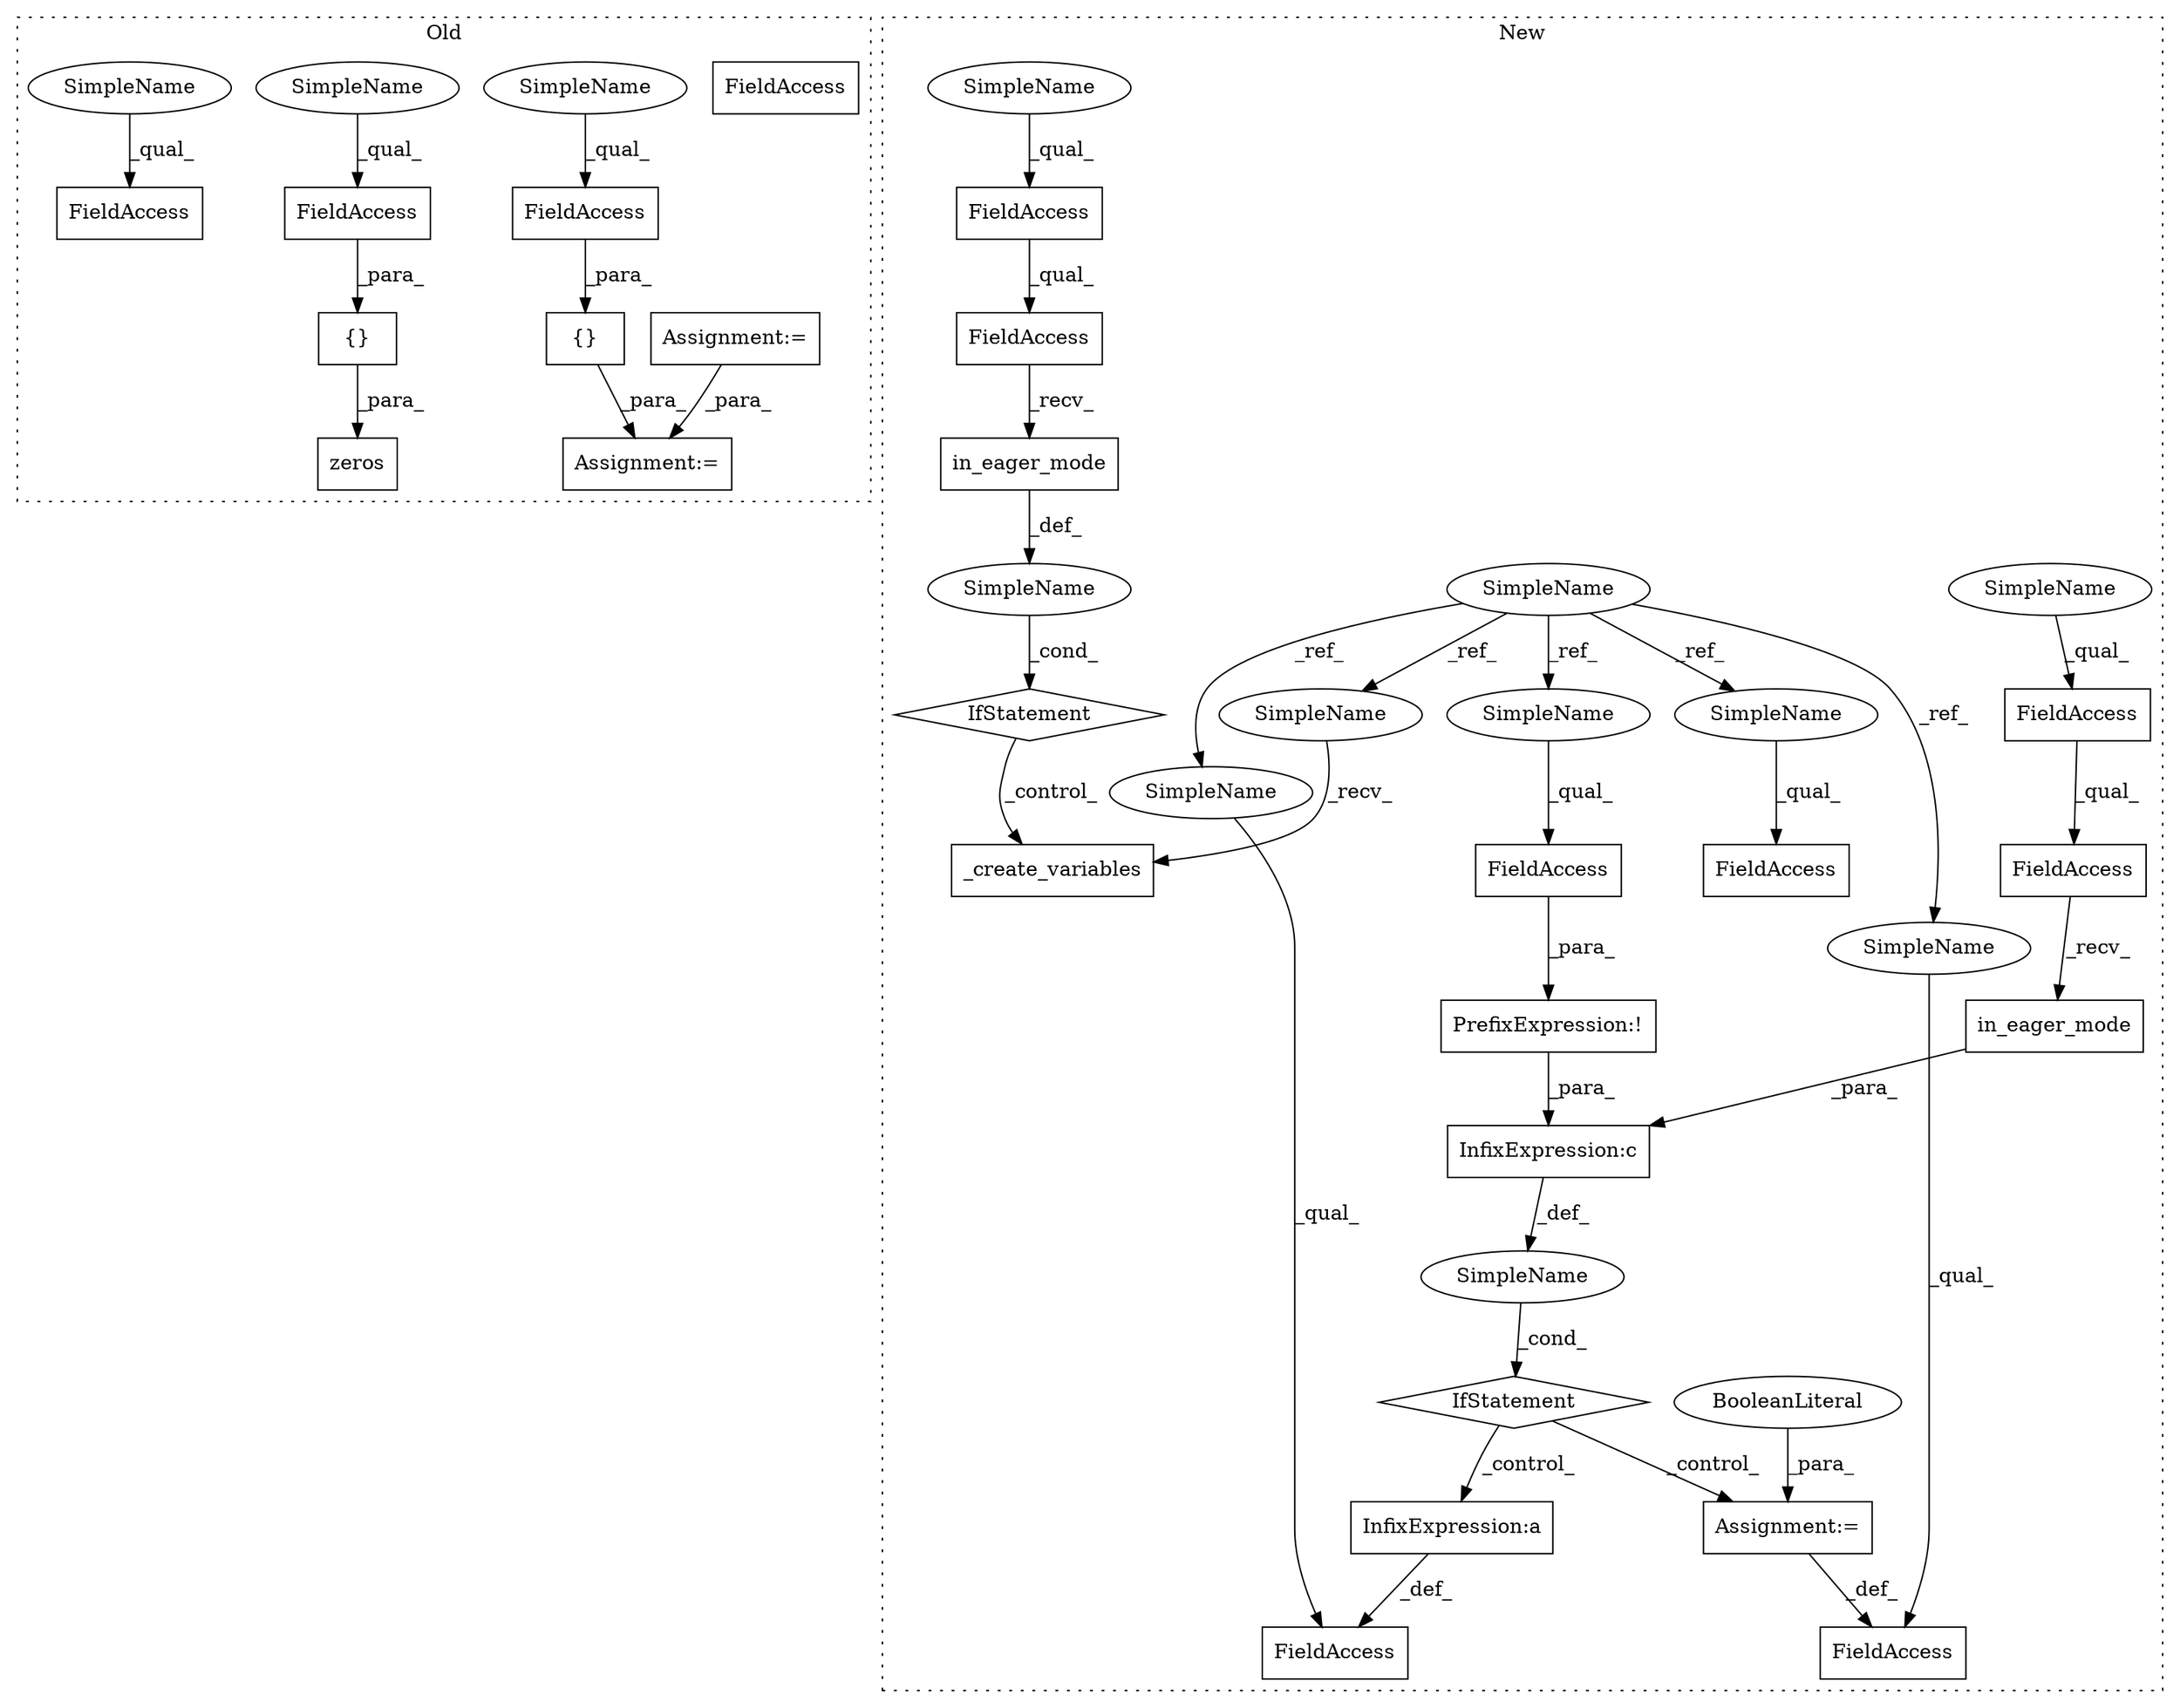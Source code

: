 digraph G {
subgraph cluster0 {
1 [label="zeros" a="32" s="84646,84681" l="6,1" shape="box"];
5 [label="{}" a="4" s="84661,84680" l="1,1" shape="box"];
15 [label="FieldAccess" a="22" s="84662" l="11" shape="box"];
19 [label="FieldAccess" a="22" s="85716" l="8" shape="box"];
20 [label="FieldAccess" a="22" s="84552" l="14" shape="box"];
21 [label="FieldAccess" a="22" s="84749" l="11" shape="box"];
25 [label="{}" a="4" s="84748,84767" l="1,1" shape="box"];
29 [label="Assignment:=" a="7" s="84709" l="1" shape="box"];
30 [label="Assignment:=" a="7" s="84590" l="1" shape="box"];
38 [label="SimpleName" a="42" s="84749" l="4" shape="ellipse"];
39 [label="SimpleName" a="42" s="84662" l="4" shape="ellipse"];
40 [label="SimpleName" a="42" s="84552" l="4" shape="ellipse"];
label = "Old";
style="dotted";
}
subgraph cluster1 {
2 [label="in_eager_mode" a="32" s="91668" l="15" shape="box"];
3 [label="InfixExpression:a" a="27" s="91754" l="3" shape="box"];
4 [label="PrefixExpression:!" a="38" s="91687" l="1" shape="box"];
6 [label="InfixExpression:c" a="27" s="91683" l="4" shape="box"];
7 [label="FieldAccess" a="22" s="91643" l="24" shape="box"];
8 [label="SimpleName" a="42" s="" l="" shape="ellipse"];
9 [label="IfStatement" a="25" s="91639,91699" l="4,2" shape="diamond"];
10 [label="FieldAccess" a="22" s="91709" l="14" shape="box"];
11 [label="FieldAccess" a="22" s="91643" l="18" shape="box"];
12 [label="FieldAccess" a="22" s="90296" l="18" shape="box"];
13 [label="FieldAccess" a="22" s="91688" l="11" shape="box"];
14 [label="FieldAccess" a="22" s="90296" l="24" shape="box"];
16 [label="SimpleName" a="42" s="89968" l="4" shape="ellipse"];
17 [label="_create_variables" a="32" s="90436" l="19" shape="box"];
18 [label="FieldAccess" a="22" s="90351" l="11" shape="box"];
22 [label="FieldAccess" a="22" s="91829" l="11" shape="box"];
23 [label="IfStatement" a="25" s="90292,90336" l="4,2" shape="diamond"];
24 [label="in_eager_mode" a="32" s="90321" l="15" shape="box"];
26 [label="SimpleName" a="42" s="" l="" shape="ellipse"];
27 [label="Assignment:=" a="7" s="91840" l="1" shape="box"];
28 [label="BooleanLiteral" a="9" s="91841" l="4" shape="ellipse"];
31 [label="SimpleName" a="42" s="91643" l="10" shape="ellipse"];
32 [label="SimpleName" a="42" s="90296" l="10" shape="ellipse"];
33 [label="SimpleName" a="42" s="90351" l="4" shape="ellipse"];
34 [label="SimpleName" a="42" s="91709" l="4" shape="ellipse"];
35 [label="SimpleName" a="42" s="91829" l="4" shape="ellipse"];
36 [label="SimpleName" a="42" s="91688" l="4" shape="ellipse"];
37 [label="SimpleName" a="42" s="90431" l="4" shape="ellipse"];
label = "New";
style="dotted";
}
2 -> 6 [label="_para_"];
3 -> 10 [label="_def_"];
4 -> 6 [label="_para_"];
5 -> 1 [label="_para_"];
6 -> 8 [label="_def_"];
7 -> 2 [label="_recv_"];
8 -> 9 [label="_cond_"];
9 -> 27 [label="_control_"];
9 -> 3 [label="_control_"];
11 -> 7 [label="_qual_"];
12 -> 14 [label="_qual_"];
13 -> 4 [label="_para_"];
14 -> 24 [label="_recv_"];
15 -> 5 [label="_para_"];
16 -> 36 [label="_ref_"];
16 -> 33 [label="_ref_"];
16 -> 34 [label="_ref_"];
16 -> 35 [label="_ref_"];
16 -> 37 [label="_ref_"];
21 -> 25 [label="_para_"];
23 -> 17 [label="_control_"];
24 -> 26 [label="_def_"];
25 -> 29 [label="_para_"];
26 -> 23 [label="_cond_"];
27 -> 22 [label="_def_"];
28 -> 27 [label="_para_"];
30 -> 29 [label="_para_"];
31 -> 11 [label="_qual_"];
32 -> 12 [label="_qual_"];
33 -> 18 [label="_qual_"];
34 -> 10 [label="_qual_"];
35 -> 22 [label="_qual_"];
36 -> 13 [label="_qual_"];
37 -> 17 [label="_recv_"];
38 -> 21 [label="_qual_"];
39 -> 15 [label="_qual_"];
40 -> 20 [label="_qual_"];
}